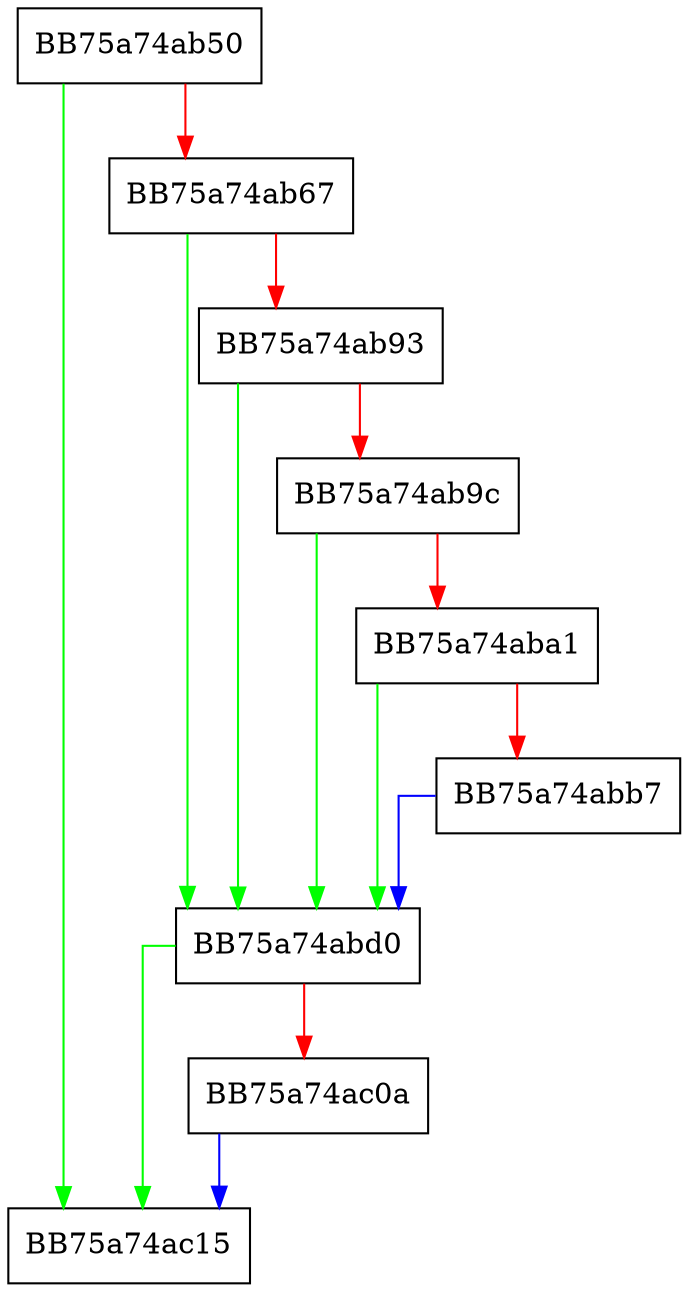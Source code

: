 digraph enable_deep_analysis {
  node [shape="box"];
  graph [splines=ortho];
  BB75a74ab50 -> BB75a74ac15 [color="green"];
  BB75a74ab50 -> BB75a74ab67 [color="red"];
  BB75a74ab67 -> BB75a74abd0 [color="green"];
  BB75a74ab67 -> BB75a74ab93 [color="red"];
  BB75a74ab93 -> BB75a74abd0 [color="green"];
  BB75a74ab93 -> BB75a74ab9c [color="red"];
  BB75a74ab9c -> BB75a74abd0 [color="green"];
  BB75a74ab9c -> BB75a74aba1 [color="red"];
  BB75a74aba1 -> BB75a74abd0 [color="green"];
  BB75a74aba1 -> BB75a74abb7 [color="red"];
  BB75a74abb7 -> BB75a74abd0 [color="blue"];
  BB75a74abd0 -> BB75a74ac15 [color="green"];
  BB75a74abd0 -> BB75a74ac0a [color="red"];
  BB75a74ac0a -> BB75a74ac15 [color="blue"];
}
